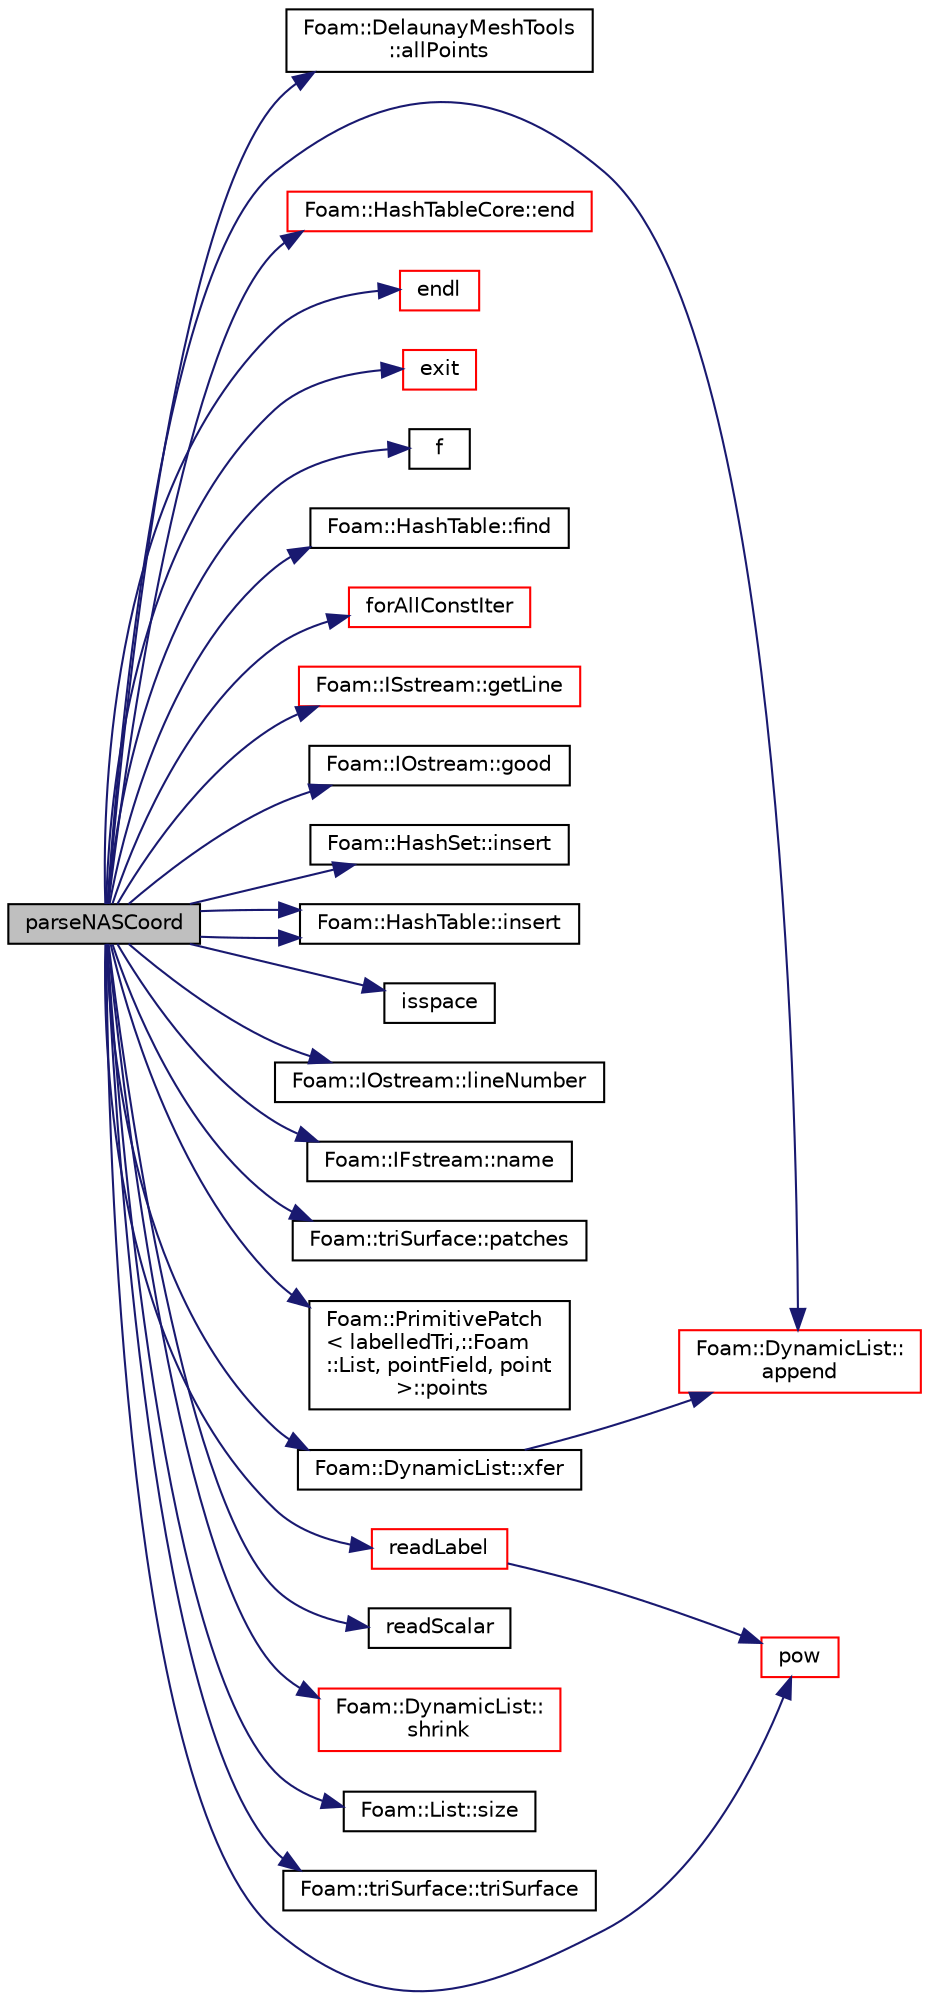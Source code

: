 digraph "parseNASCoord"
{
  bgcolor="transparent";
  edge [fontname="Helvetica",fontsize="10",labelfontname="Helvetica",labelfontsize="10"];
  node [fontname="Helvetica",fontsize="10",shape=record];
  rankdir="LR";
  Node1 [label="parseNASCoord",height=0.2,width=0.4,color="black", fillcolor="grey75", style="filled", fontcolor="black"];
  Node1 -> Node2 [color="midnightblue",fontsize="10",style="solid",fontname="Helvetica"];
  Node2 [label="Foam::DelaunayMeshTools\l::allPoints",height=0.2,width=0.4,color="black",URL="$a10957.html#a4c5367631633c866a448207bd561a616",tooltip="Extract all points in vertex-index order. "];
  Node1 -> Node3 [color="midnightblue",fontsize="10",style="solid",fontname="Helvetica"];
  Node3 [label="Foam::DynamicList::\lappend",height=0.2,width=0.4,color="red",URL="$a00615.html#a7b67b42af715604376ad63a681dee6d8",tooltip="Append an element at the end of the list. "];
  Node1 -> Node4 [color="midnightblue",fontsize="10",style="solid",fontname="Helvetica"];
  Node4 [label="Foam::HashTableCore::end",height=0.2,width=0.4,color="red",URL="$a01002.html#a540580a296c0ff351686ceb4f27b6fe6",tooltip="iteratorEnd set to beyond the end of any HashTable "];
  Node1 -> Node5 [color="midnightblue",fontsize="10",style="solid",fontname="Helvetica"];
  Node5 [label="endl",height=0.2,width=0.4,color="red",URL="$a10936.html#a2db8fe02a0d3909e9351bb4275b23ce4",tooltip="Add newline and flush stream. "];
  Node1 -> Node6 [color="midnightblue",fontsize="10",style="solid",fontname="Helvetica"];
  Node6 [label="exit",height=0.2,width=0.4,color="red",URL="$a10936.html#a06ca7250d8e89caf05243ec094843642"];
  Node1 -> Node7 [color="midnightblue",fontsize="10",style="solid",fontname="Helvetica"];
  Node7 [label="f",height=0.2,width=0.4,color="black",URL="$a04068.html#a888be93833ac7a23170555c69c690288"];
  Node1 -> Node8 [color="midnightblue",fontsize="10",style="solid",fontname="Helvetica"];
  Node8 [label="Foam::HashTable::find",height=0.2,width=0.4,color="black",URL="$a01001.html#a76b2c74ebd9f33fa9f76261b027ffc11",tooltip="Find and return an iterator set at the hashedEntry. "];
  Node1 -> Node9 [color="midnightblue",fontsize="10",style="solid",fontname="Helvetica"];
  Node9 [label="forAllConstIter",height=0.2,width=0.4,color="red",URL="$a03097.html#ae21e2836509b0fa7f7cedf6493b11b09"];
  Node1 -> Node10 [color="midnightblue",fontsize="10",style="solid",fontname="Helvetica"];
  Node10 [label="Foam::ISstream::getLine",height=0.2,width=0.4,color="red",URL="$a01222.html#a94b82bd8f7d8cdaa83c9c70b7c919f78",tooltip="Raw, low-level getline into a string function. "];
  Node1 -> Node11 [color="midnightblue",fontsize="10",style="solid",fontname="Helvetica"];
  Node11 [label="Foam::IOstream::good",height=0.2,width=0.4,color="black",URL="$a01209.html#ad2e41c8280b6cdf93d39e1135d2abdf7",tooltip="Return true if next operation might succeed. "];
  Node1 -> Node12 [color="midnightblue",fontsize="10",style="solid",fontname="Helvetica"];
  Node12 [label="Foam::HashSet::insert",height=0.2,width=0.4,color="black",URL="$a00999.html#a49f0753d9652681fc3a81f59951a0ad7",tooltip="Insert a new entry. "];
  Node1 -> Node13 [color="midnightblue",fontsize="10",style="solid",fontname="Helvetica"];
  Node13 [label="Foam::HashTable::insert",height=0.2,width=0.4,color="black",URL="$a01001.html#a5eee1e0e199ad59b9cb3916cd42156e0",tooltip="Insert a new hashedEntry. "];
  Node1 -> Node13 [color="midnightblue",fontsize="10",style="solid",fontname="Helvetica"];
  Node1 -> Node14 [color="midnightblue",fontsize="10",style="solid",fontname="Helvetica"];
  Node14 [label="isspace",height=0.2,width=0.4,color="black",URL="$a10936.html#ac59aa3b8348ab76e8621faf6ff2ead9b"];
  Node1 -> Node15 [color="midnightblue",fontsize="10",style="solid",fontname="Helvetica"];
  Node15 [label="Foam::IOstream::lineNumber",height=0.2,width=0.4,color="black",URL="$a01209.html#ada61e595ebb9210890710f2e471cdfac",tooltip="Return current stream line number. "];
  Node1 -> Node16 [color="midnightblue",fontsize="10",style="solid",fontname="Helvetica"];
  Node16 [label="Foam::IFstream::name",height=0.2,width=0.4,color="black",URL="$a01052.html#acd3da3556711337d571c60cf9ffb91cc",tooltip="Return the name of the stream. "];
  Node1 -> Node17 [color="midnightblue",fontsize="10",style="solid",fontname="Helvetica"];
  Node17 [label="Foam::triSurface::patches",height=0.2,width=0.4,color="black",URL="$a02776.html#a40a43f76fd50b5f1cd1c242669a14406"];
  Node1 -> Node18 [color="midnightblue",fontsize="10",style="solid",fontname="Helvetica"];
  Node18 [label="Foam::PrimitivePatch\l\< labelledTri,::Foam\l::List, pointField, point\l \>::points",height=0.2,width=0.4,color="black",URL="$a02023.html#a1f42f31bcf706357682dcf097255b544",tooltip="Return reference to global points. "];
  Node1 -> Node19 [color="midnightblue",fontsize="10",style="solid",fontname="Helvetica"];
  Node19 [label="pow",height=0.2,width=0.4,color="red",URL="$a10936.html#a7500c8e9d27a442adc75e287de074c7c"];
  Node1 -> Node20 [color="midnightblue",fontsize="10",style="solid",fontname="Helvetica"];
  Node20 [label="readLabel",height=0.2,width=0.4,color="red",URL="$a10936.html#abb09fbcf651d29208982dd7a601b606f"];
  Node20 -> Node19 [color="midnightblue",fontsize="10",style="solid",fontname="Helvetica"];
  Node1 -> Node21 [color="midnightblue",fontsize="10",style="solid",fontname="Helvetica"];
  Node21 [label="readScalar",height=0.2,width=0.4,color="black",URL="$a10936.html#a828d57f6d9b9806c086a3f840a147115",tooltip="Read whole of buf as a scalar. Return true if succesful. "];
  Node1 -> Node22 [color="midnightblue",fontsize="10",style="solid",fontname="Helvetica"];
  Node22 [label="Foam::DynamicList::\lshrink",height=0.2,width=0.4,color="red",URL="$a00615.html#a88964e734acd91f096c914d0cc5a6e75",tooltip="Shrink the allocated space to the number of elements used. "];
  Node1 -> Node23 [color="midnightblue",fontsize="10",style="solid",fontname="Helvetica"];
  Node23 [label="Foam::List::size",height=0.2,width=0.4,color="black",URL="$a01397.html#a8a5f6fa29bd4b500caf186f60245b384",tooltip="Override size to be inconsistent with allocated storage. "];
  Node1 -> Node24 [color="midnightblue",fontsize="10",style="solid",fontname="Helvetica"];
  Node24 [label="Foam::triSurface::triSurface",height=0.2,width=0.4,color="black",URL="$a02776.html#a23b307d20d3b88983e62e1cb7292346a",tooltip="Construct null. "];
  Node1 -> Node25 [color="midnightblue",fontsize="10",style="solid",fontname="Helvetica"];
  Node25 [label="Foam::DynamicList::xfer",height=0.2,width=0.4,color="black",URL="$a00615.html#a48f43ee271fb2edb0fb241b72af0e59c",tooltip="Transfer contents to the Xfer container as a plain List. "];
  Node25 -> Node3 [color="midnightblue",fontsize="10",style="solid",fontname="Helvetica"];
}
